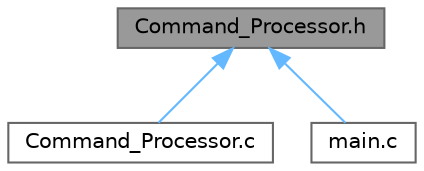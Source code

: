 digraph "Command_Processor.h"
{
 // LATEX_PDF_SIZE
  bgcolor="transparent";
  edge [fontname=Helvetica,fontsize=10,labelfontname=Helvetica,labelfontsize=10];
  node [fontname=Helvetica,fontsize=10,shape=box,height=0.2,width=0.4];
  Node1 [id="Node000001",label="Command_Processor.h",height=0.2,width=0.4,color="gray40", fillcolor="grey60", style="filled", fontcolor="black",tooltip="Cabeçalho do processador de comandos para sensores inteligentes."];
  Node1 -> Node2 [id="edge1_Node000001_Node000002",dir="back",color="steelblue1",style="solid",tooltip=" "];
  Node2 [id="Node000002",label="Command_Processor.c",height=0.2,width=0.4,color="grey40", fillcolor="white", style="filled",URL="$Command__Processor_8c.html",tooltip="Implementação do processador de comandos para sensores inteligentes."];
  Node1 -> Node3 [id="edge2_Node000001_Node000003",dir="back",color="steelblue1",style="solid",tooltip=" "];
  Node3 [id="Node000003",label="main.c",height=0.2,width=0.4,color="grey40", fillcolor="white", style="filled",URL="$main_8c.html",tooltip="Programa principal para o processador de comandos de sensores inteligentes."];
}
